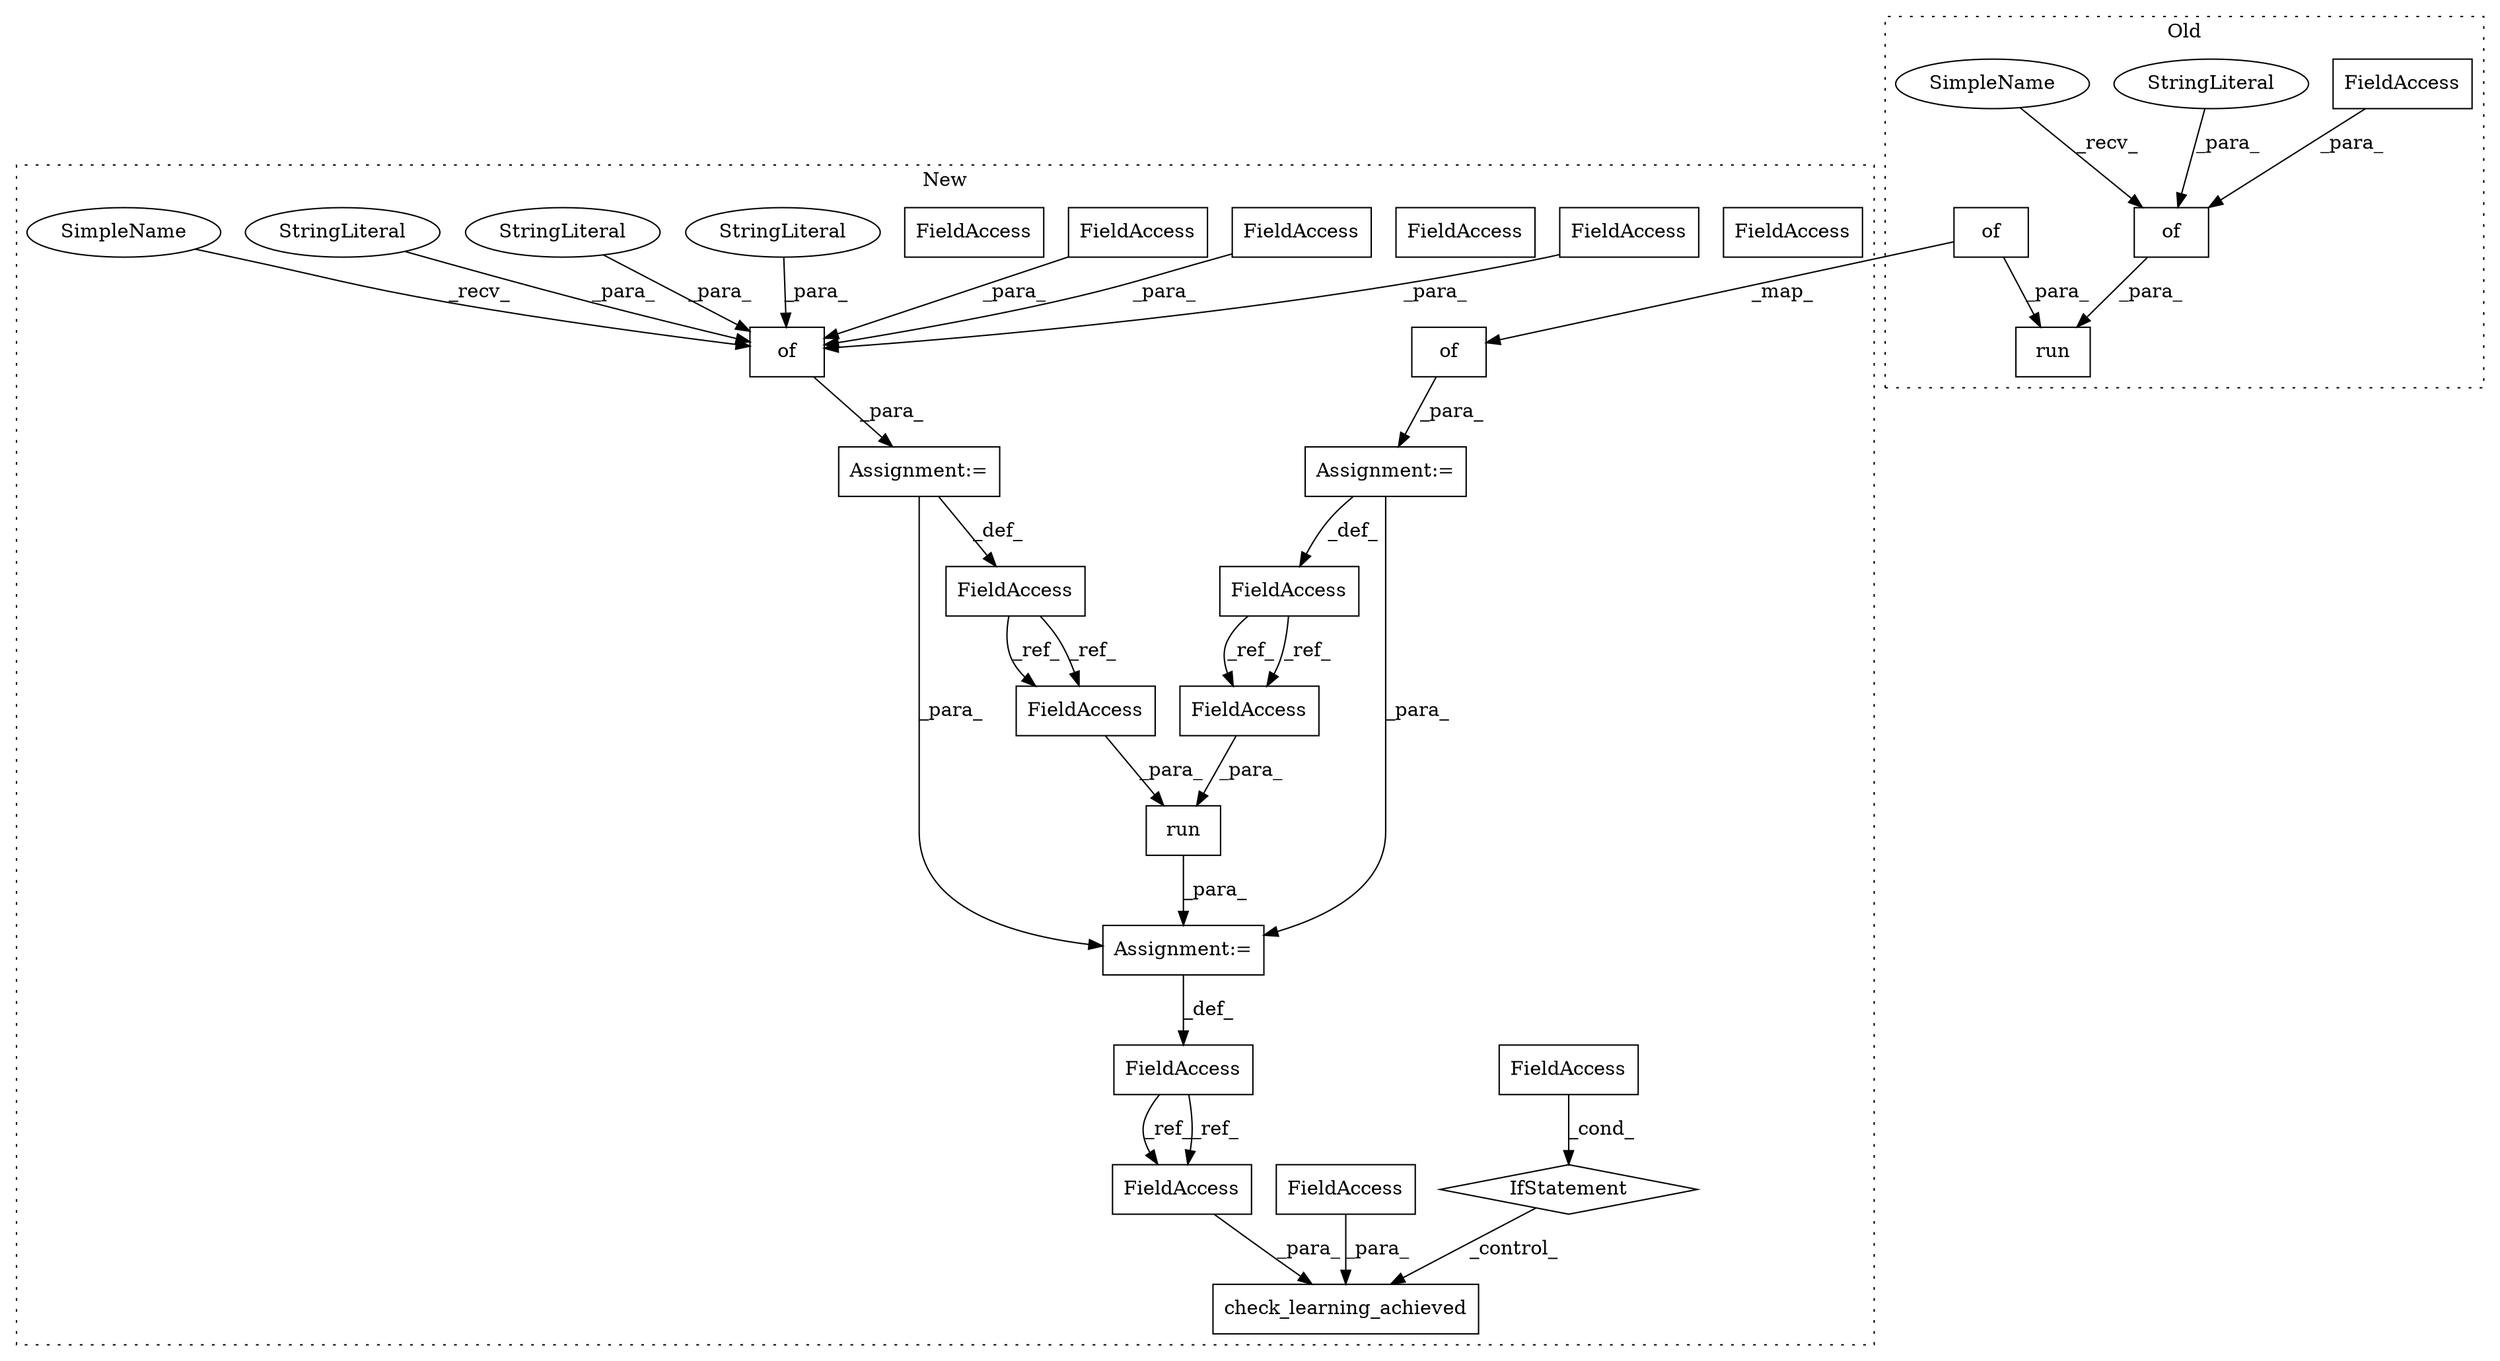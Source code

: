 digraph G {
subgraph cluster0 {
1 [label="run" a="32" s="1332,1431" l="4,1" shape="box"];
3 [label="of" a="32" s="1349,1393" l="3,1" shape="box"];
4 [label="FieldAccess" a="22" s="1374" l="4" shape="box"];
6 [label="StringLiteral" a="45" s="1352" l="21" shape="ellipse"];
25 [label="of" a="32" s="1399,1430" l="3,1" shape="box"];
29 [label="SimpleName" a="42" s="1345" l="3" shape="ellipse"];
label = "Old";
style="dotted";
}
subgraph cluster1 {
2 [label="IfStatement" a="25" s="1772,1788" l="4,2" shape="diamond"];
5 [label="FieldAccess" a="22" s="1776" l="4" shape="box"];
7 [label="check_learning_achieved" a="32" s="1800,1848" l="24,1" shape="box"];
8 [label="FieldAccess" a="22" s="1726" l="7" shape="box"];
9 [label="FieldAccess" a="22" s="1824" l="7" shape="box"];
10 [label="FieldAccess" a="22" s="1832" l="4" shape="box"];
11 [label="of" a="32" s="1550,1666" l="3,1" shape="box"];
12 [label="FieldAccess" a="22" s="1541" l="4" shape="box"];
13 [label="FieldAccess" a="22" s="1650" l="4" shape="box"];
14 [label="FieldAccess" a="22" s="1759" l="4" shape="box"];
15 [label="FieldAccess" a="22" s="1608" l="4" shape="box"];
16 [label="FieldAccess" a="22" s="1574" l="4" shape="box"];
17 [label="run" a="32" s="1739,1763" l="4,1" shape="box"];
18 [label="FieldAccess" a="22" s="1752" l="6" shape="box"];
19 [label="StringLiteral" a="45" s="1590" l="17" shape="ellipse"];
20 [label="StringLiteral" a="45" s="1628" l="21" shape="ellipse"];
21 [label="StringLiteral" a="45" s="1553" l="20" shape="ellipse"];
22 [label="Assignment:=" a="7" s="1733" l="1" shape="box"];
23 [label="Assignment:=" a="7" s="1545" l="1" shape="box"];
24 [label="of" a="32" s="1686,1717" l="3,1" shape="box"];
26 [label="FieldAccess" a="22" s="1675" l="6" shape="box"];
27 [label="Assignment:=" a="7" s="1681" l="1" shape="box"];
28 [label="FieldAccess" a="22" s="1759" l="4" shape="box"];
30 [label="FieldAccess" a="22" s="1752" l="6" shape="box"];
31 [label="FieldAccess" a="22" s="1824" l="7" shape="box"];
32 [label="SimpleName" a="42" s="1546" l="3" shape="ellipse"];
label = "New";
style="dotted";
}
2 -> 7 [label="_control_"];
3 -> 1 [label="_para_"];
4 -> 3 [label="_para_"];
5 -> 2 [label="_cond_"];
6 -> 3 [label="_para_"];
8 -> 31 [label="_ref_"];
8 -> 31 [label="_ref_"];
10 -> 7 [label="_para_"];
11 -> 23 [label="_para_"];
12 -> 28 [label="_ref_"];
12 -> 28 [label="_ref_"];
13 -> 11 [label="_para_"];
15 -> 11 [label="_para_"];
16 -> 11 [label="_para_"];
17 -> 22 [label="_para_"];
19 -> 11 [label="_para_"];
20 -> 11 [label="_para_"];
21 -> 11 [label="_para_"];
22 -> 8 [label="_def_"];
23 -> 12 [label="_def_"];
23 -> 22 [label="_para_"];
24 -> 27 [label="_para_"];
25 -> 24 [label="_map_"];
25 -> 1 [label="_para_"];
26 -> 30 [label="_ref_"];
26 -> 30 [label="_ref_"];
27 -> 22 [label="_para_"];
27 -> 26 [label="_def_"];
28 -> 17 [label="_para_"];
29 -> 3 [label="_recv_"];
30 -> 17 [label="_para_"];
31 -> 7 [label="_para_"];
32 -> 11 [label="_recv_"];
}